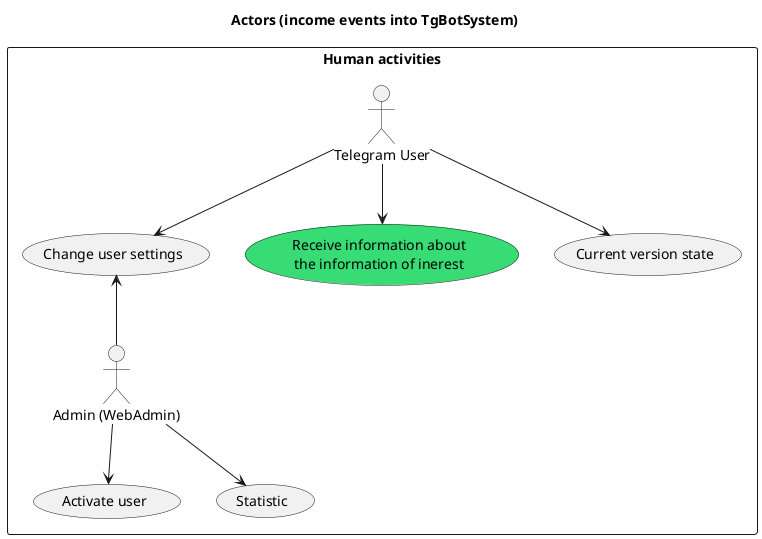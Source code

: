 @startuml Usecase
title Actors (income events into TgBotSystem)

rectangle "Human activities" { 
    actor "Telegram User" as tg_user
    usecase (Receive information about\nthe information of inerest) as  mainCase #37DC74
    tg_user --> mainCase
    tg_user --> (Current version state)
    tg_user --> (Change user settings)

    actor "Admin (WebAdmin)" as admin
    admin   -up-> (Change user settings)
    admin   --> (Activate user)
    admin   --> (Statistic)
}

' rectangle "Matrix activities" {
'     control "Redmine service" as redmine
'     control "Jenkins service" as jenkins
'     control "Git service"     as git

'     redmine --> (Send Task changed)
'     redmine --> (Version description)
'     jenkins --> (Dend Build job status changed)
'     git --> (Receive information from git)
' }

@enduml